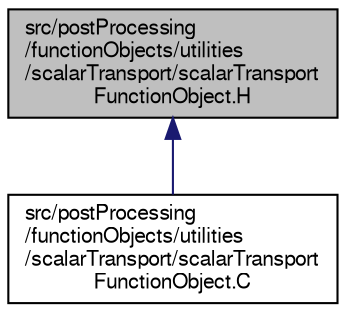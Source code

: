 digraph "src/postProcessing/functionObjects/utilities/scalarTransport/scalarTransportFunctionObject.H"
{
  bgcolor="transparent";
  edge [fontname="FreeSans",fontsize="10",labelfontname="FreeSans",labelfontsize="10"];
  node [fontname="FreeSans",fontsize="10",shape=record];
  Node359 [label="src/postProcessing\l/functionObjects/utilities\l/scalarTransport/scalarTransport\lFunctionObject.H",height=0.2,width=0.4,color="black", fillcolor="grey75", style="filled", fontcolor="black"];
  Node359 -> Node360 [dir="back",color="midnightblue",fontsize="10",style="solid",fontname="FreeSans"];
  Node360 [label="src/postProcessing\l/functionObjects/utilities\l/scalarTransport/scalarTransport\lFunctionObject.C",height=0.2,width=0.4,color="black",URL="$a13838.html"];
}

